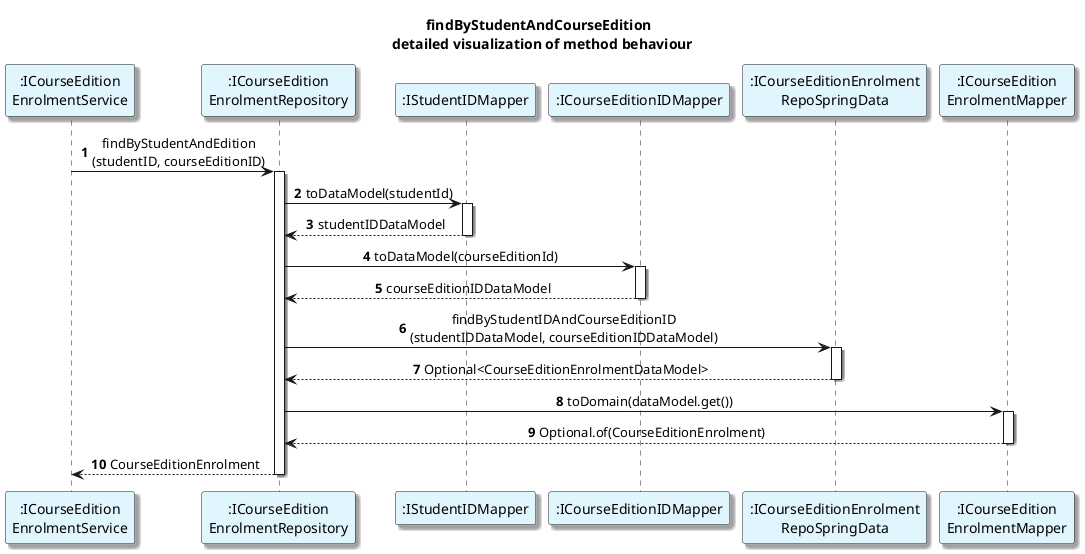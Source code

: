 @startuml

title findByStudentAndCourseEdition \n detailed visualization of method behaviour
autonumber
skinparam {
  ActivityPadding 2
  ActivityMargin 2
  BoxPadding 2
}
skinparam defaultTextAlignment center
skinparam shadowing true

participant ":ICourseEdition\nEnrolmentService" as ICourseEditionEnrolmentService #E1F5FE
participant ":ICourseEdition\nEnrolmentRepository" as ICourseEditionEnrolmentRepository #E1F5FE
participant ":IStudentIDMapper" as StudentMapper #E1F5FE
participant ":ICourseEditionIDMapper" as CourseMapper #E1F5FE
participant ":ICourseEditionEnrolment\nRepoSpringData" as Repo #E1F5FE
participant ":ICourseEdition\nEnrolmentMapper" as EnrolmentMapper #E1F5FE

ICourseEditionEnrolmentService -> ICourseEditionEnrolmentRepository : findByStudentAndEdition\n(studentID, courseEditionID)
activate ICourseEditionEnrolmentRepository


ICourseEditionEnrolmentRepository -> StudentMapper : toDataModel(studentId)
activate StudentMapper
StudentMapper --> ICourseEditionEnrolmentRepository : studentIDDataModel
deactivate StudentMapper

ICourseEditionEnrolmentRepository -> CourseMapper : toDataModel(courseEditionId)
activate CourseMapper
CourseMapper --> ICourseEditionEnrolmentRepository : courseEditionIDDataModel
deactivate CourseMapper

ICourseEditionEnrolmentRepository -> Repo : findByStudentIDAndCourseEditionID\n(studentIDDataModel, courseEditionIDDataModel)
activate Repo
Repo --> ICourseEditionEnrolmentRepository : Optional<CourseEditionEnrolmentDataModel>
deactivate Repo

    ICourseEditionEnrolmentRepository -> EnrolmentMapper : toDomain(dataModel.get())
    activate EnrolmentMapper
    EnrolmentMapper --> ICourseEditionEnrolmentRepository : Optional.of(CourseEditionEnrolment)
    deactivate EnrolmentMapper
ICourseEditionEnrolmentRepository --> ICourseEditionEnrolmentService : CourseEditionEnrolment
deactivate ICourseEditionEnrolmentRepository
@enduml
